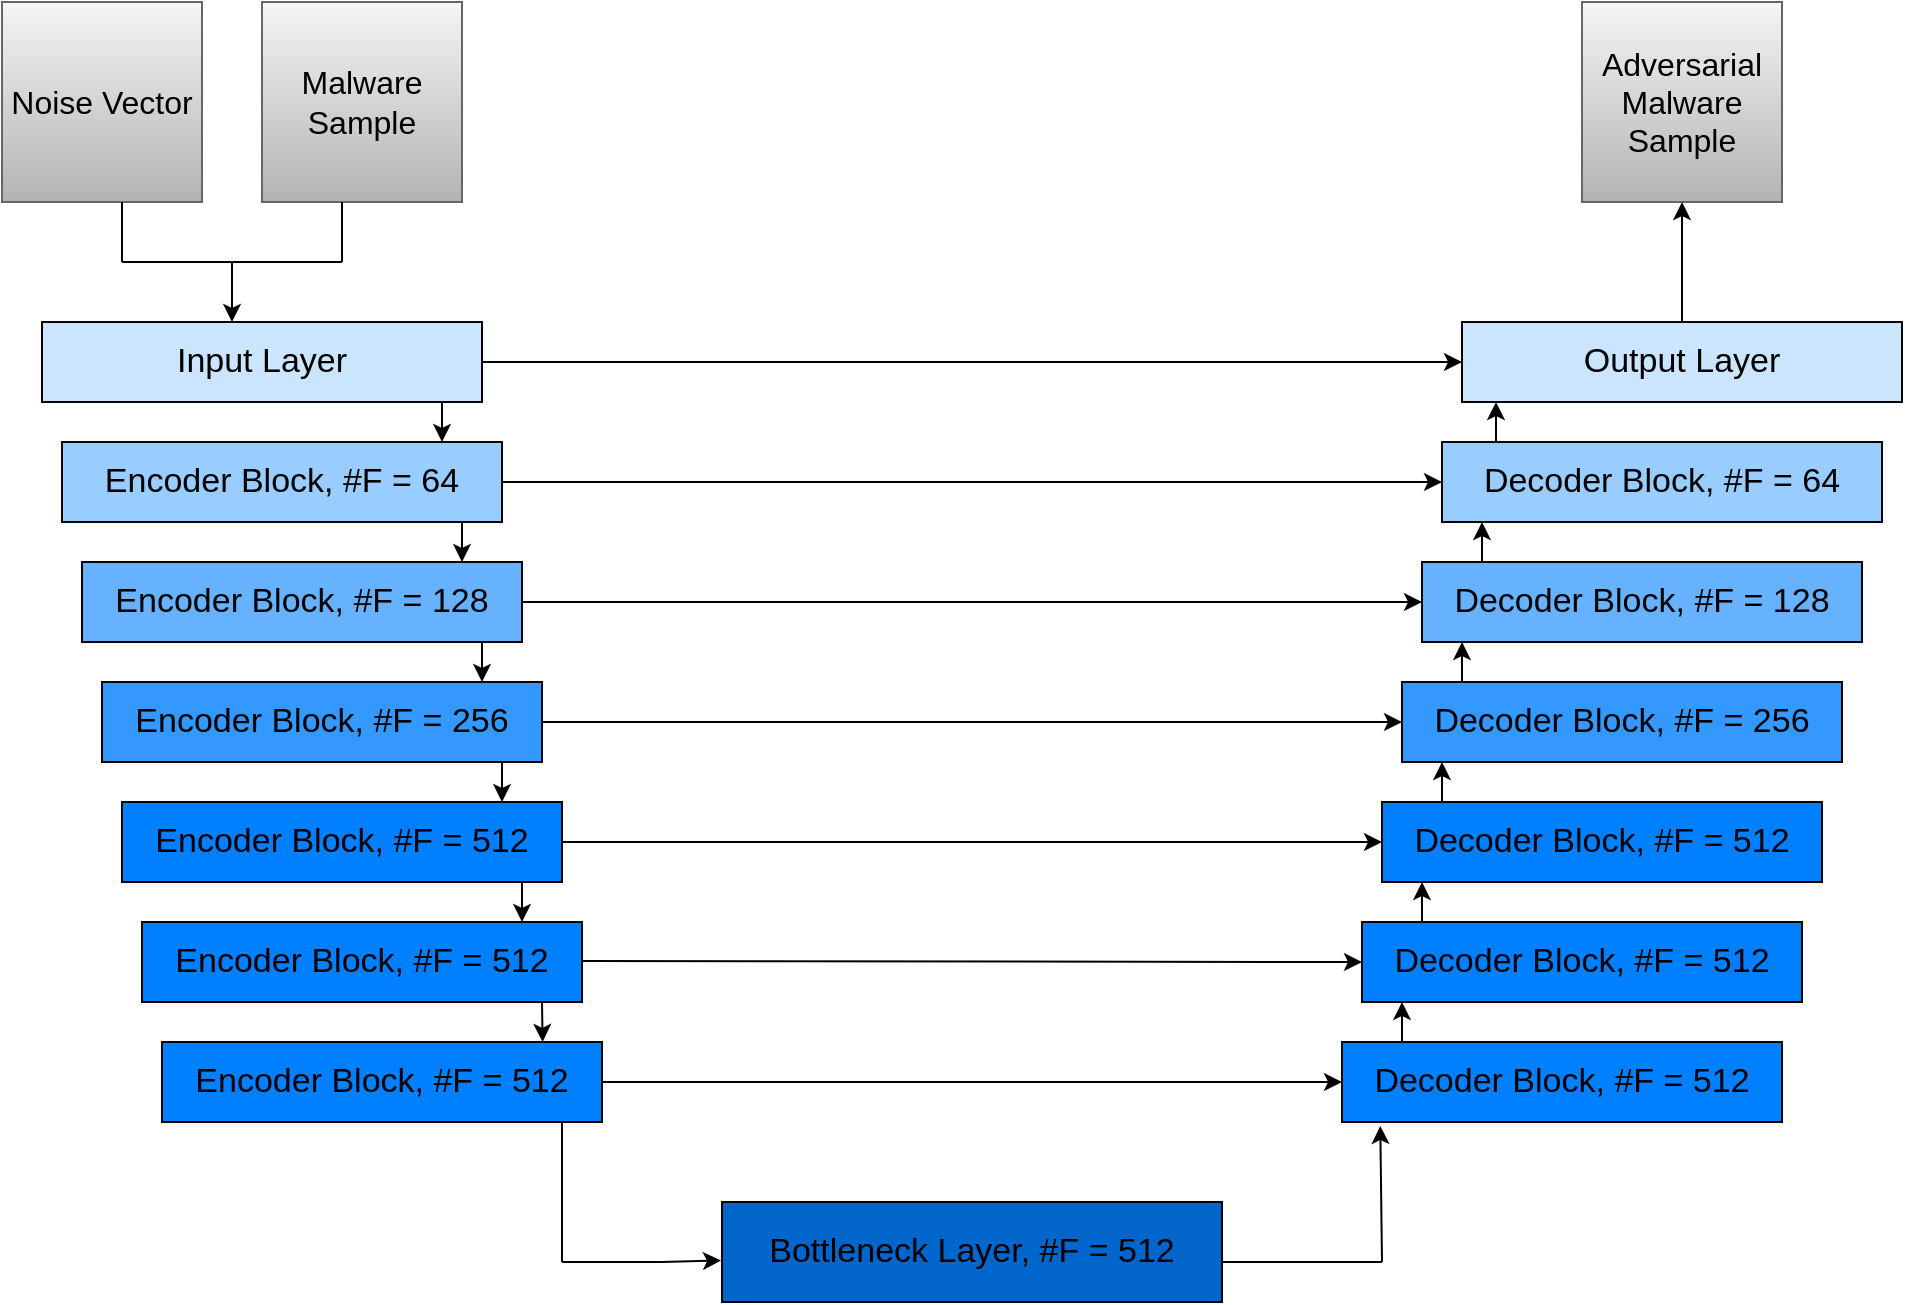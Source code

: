 <mxfile version="21.5.0" type="device">
  <diagram name="Page-1" id="ZWwhjqi4sdsqILkefYgQ">
    <mxGraphModel dx="1084" dy="1167" grid="1" gridSize="10" guides="1" tooltips="1" connect="1" arrows="1" fold="1" page="1" pageScale="1" pageWidth="827" pageHeight="1169" math="0" shadow="0">
      <root>
        <mxCell id="0" />
        <mxCell id="1" parent="0" />
        <mxCell id="iiUejpQT_IoH3Ai73_fj-1" value="&lt;font style=&quot;font-size: 16px;&quot;&gt;Noise Vector&lt;/font&gt;" style="rounded=0;whiteSpace=wrap;html=1;fillColor=#f5f5f5;gradientColor=#b3b3b3;strokeColor=#666666;" parent="1" vertex="1">
          <mxGeometry x="80" y="200" width="100" height="100" as="geometry" />
        </mxCell>
        <mxCell id="iiUejpQT_IoH3Ai73_fj-4" value="&lt;font style=&quot;font-size: 16px;&quot;&gt;Malware Sample&lt;/font&gt;" style="rounded=0;whiteSpace=wrap;html=1;fillColor=#f5f5f5;gradientColor=#b3b3b3;strokeColor=#666666;" parent="1" vertex="1">
          <mxGeometry x="210" y="200" width="100" height="100" as="geometry" />
        </mxCell>
        <mxCell id="iiUejpQT_IoH3Ai73_fj-5" value="&lt;font style=&quot;font-size: 17px;&quot;&gt;Input Layer&lt;/font&gt;" style="rounded=0;whiteSpace=wrap;html=1;fillColor=#CCE5FF;" parent="1" vertex="1">
          <mxGeometry x="100" y="360" width="220" height="40" as="geometry" />
        </mxCell>
        <mxCell id="iiUejpQT_IoH3Ai73_fj-24" value="" style="endArrow=none;html=1;rounded=0;" parent="1" edge="1">
          <mxGeometry width="50" height="50" relative="1" as="geometry">
            <mxPoint x="140" y="330" as="sourcePoint" />
            <mxPoint x="140" y="300" as="targetPoint" />
          </mxGeometry>
        </mxCell>
        <mxCell id="iiUejpQT_IoH3Ai73_fj-25" value="" style="endArrow=none;html=1;rounded=0;" parent="1" edge="1">
          <mxGeometry width="50" height="50" relative="1" as="geometry">
            <mxPoint x="250" y="330" as="sourcePoint" />
            <mxPoint x="250" y="300" as="targetPoint" />
          </mxGeometry>
        </mxCell>
        <mxCell id="iiUejpQT_IoH3Ai73_fj-26" value="" style="endArrow=none;html=1;rounded=0;" parent="1" edge="1">
          <mxGeometry width="50" height="50" relative="1" as="geometry">
            <mxPoint x="140" y="330" as="sourcePoint" />
            <mxPoint x="180" y="330" as="targetPoint" />
          </mxGeometry>
        </mxCell>
        <mxCell id="iiUejpQT_IoH3Ai73_fj-27" value="" style="endArrow=none;html=1;rounded=0;" parent="1" edge="1">
          <mxGeometry width="50" height="50" relative="1" as="geometry">
            <mxPoint x="210" y="330" as="sourcePoint" />
            <mxPoint x="250" y="330" as="targetPoint" />
          </mxGeometry>
        </mxCell>
        <mxCell id="iiUejpQT_IoH3Ai73_fj-28" value="" style="endArrow=none;html=1;rounded=0;" parent="1" edge="1">
          <mxGeometry width="50" height="50" relative="1" as="geometry">
            <mxPoint x="180" y="330" as="sourcePoint" />
            <mxPoint x="210" y="330" as="targetPoint" />
          </mxGeometry>
        </mxCell>
        <mxCell id="J-M-ponjF-od5S9jLfGf-1" value="&lt;span style=&quot;font-size: 17px;&quot;&gt;Encoder Block, #F = 64&lt;/span&gt;" style="rounded=0;whiteSpace=wrap;html=1;fillColor=#99CCFF;" vertex="1" parent="1">
          <mxGeometry x="110" y="420" width="220" height="40" as="geometry" />
        </mxCell>
        <mxCell id="J-M-ponjF-od5S9jLfGf-2" value="&lt;span style=&quot;font-size: 17px;&quot;&gt;Encoder Block, #F = 128&lt;/span&gt;" style="rounded=0;whiteSpace=wrap;html=1;fillColor=#66B2FF;" vertex="1" parent="1">
          <mxGeometry x="120" y="480" width="220" height="40" as="geometry" />
        </mxCell>
        <mxCell id="J-M-ponjF-od5S9jLfGf-3" value="&lt;span style=&quot;font-size: 17px;&quot;&gt;Encoder Block, #F = 256&lt;/span&gt;" style="rounded=0;whiteSpace=wrap;html=1;fillColor=#3399FF;" vertex="1" parent="1">
          <mxGeometry x="130" y="540" width="220" height="40" as="geometry" />
        </mxCell>
        <mxCell id="J-M-ponjF-od5S9jLfGf-4" value="&lt;span style=&quot;font-size: 17px;&quot;&gt;Encoder Block, #F = 512&lt;/span&gt;" style="rounded=0;whiteSpace=wrap;html=1;fillColor=#007FFF;" vertex="1" parent="1">
          <mxGeometry x="140" y="600" width="220" height="40" as="geometry" />
        </mxCell>
        <mxCell id="J-M-ponjF-od5S9jLfGf-5" value="&lt;span style=&quot;font-size: 17px;&quot;&gt;Encoder Block, #F = 512&lt;/span&gt;" style="rounded=0;whiteSpace=wrap;html=1;fillColor=#007FFF;" vertex="1" parent="1">
          <mxGeometry x="150" y="660" width="220" height="40" as="geometry" />
        </mxCell>
        <mxCell id="J-M-ponjF-od5S9jLfGf-6" value="&lt;span style=&quot;font-size: 17px;&quot;&gt;Encoder Block, #F = 512&lt;/span&gt;" style="rounded=0;whiteSpace=wrap;html=1;fillColor=#007FFF;" vertex="1" parent="1">
          <mxGeometry x="160" y="720" width="220" height="40" as="geometry" />
        </mxCell>
        <mxCell id="J-M-ponjF-od5S9jLfGf-7" value="&lt;span style=&quot;font-size: 17px;&quot;&gt;Bottleneck Layer, #F = 512&lt;/span&gt;" style="rounded=0;whiteSpace=wrap;html=1;fillColor=#0066CC;" vertex="1" parent="1">
          <mxGeometry x="440" y="800" width="250" height="50" as="geometry" />
        </mxCell>
        <mxCell id="J-M-ponjF-od5S9jLfGf-8" value="&lt;span style=&quot;font-size: 17px;&quot;&gt;Decoder Block, #F = 512&lt;/span&gt;" style="rounded=0;whiteSpace=wrap;html=1;fillColor=#007FFF;" vertex="1" parent="1">
          <mxGeometry x="750" y="720" width="220" height="40" as="geometry" />
        </mxCell>
        <mxCell id="J-M-ponjF-od5S9jLfGf-9" value="&lt;span style=&quot;font-size: 17px;&quot;&gt;Decoder Block, #F = 512&lt;/span&gt;" style="rounded=0;whiteSpace=wrap;html=1;fillColor=#007FFF;" vertex="1" parent="1">
          <mxGeometry x="760" y="660" width="220" height="40" as="geometry" />
        </mxCell>
        <mxCell id="J-M-ponjF-od5S9jLfGf-11" value="&lt;span style=&quot;font-size: 17px;&quot;&gt;Decoder Block, #F = 512&lt;/span&gt;" style="rounded=0;whiteSpace=wrap;html=1;fillColor=#007FFF;" vertex="1" parent="1">
          <mxGeometry x="770" y="600" width="220" height="40" as="geometry" />
        </mxCell>
        <mxCell id="J-M-ponjF-od5S9jLfGf-12" value="&lt;span style=&quot;font-size: 17px;&quot;&gt;Decoder Block, #F = 256&lt;/span&gt;" style="rounded=0;whiteSpace=wrap;html=1;fillColor=#3399FF;" vertex="1" parent="1">
          <mxGeometry x="780" y="540" width="220" height="40" as="geometry" />
        </mxCell>
        <mxCell id="J-M-ponjF-od5S9jLfGf-13" value="&lt;span style=&quot;font-size: 17px;&quot;&gt;Decoder Block, #F = 128&lt;/span&gt;" style="rounded=0;whiteSpace=wrap;html=1;fillColor=#66B2FF;" vertex="1" parent="1">
          <mxGeometry x="790" y="480" width="220" height="40" as="geometry" />
        </mxCell>
        <mxCell id="J-M-ponjF-od5S9jLfGf-14" value="&lt;span style=&quot;font-size: 17px;&quot;&gt;Decoder Block, #F = 64&lt;/span&gt;" style="rounded=0;whiteSpace=wrap;html=1;fillColor=#99CCFF;" vertex="1" parent="1">
          <mxGeometry x="800" y="420" width="220" height="40" as="geometry" />
        </mxCell>
        <mxCell id="J-M-ponjF-od5S9jLfGf-15" value="&lt;span style=&quot;font-size: 17px;&quot;&gt;Output Layer&lt;/span&gt;" style="rounded=0;whiteSpace=wrap;html=1;fillColor=#CCE5FF;" vertex="1" parent="1">
          <mxGeometry x="810" y="360" width="220" height="40" as="geometry" />
        </mxCell>
        <mxCell id="J-M-ponjF-od5S9jLfGf-16" value="&lt;font style=&quot;font-size: 16px;&quot;&gt;Adversarial Malware Sample&lt;/font&gt;" style="rounded=0;whiteSpace=wrap;html=1;fillColor=#f5f5f5;gradientColor=#b3b3b3;strokeColor=#666666;" vertex="1" parent="1">
          <mxGeometry x="870" y="200" width="100" height="100" as="geometry" />
        </mxCell>
        <mxCell id="J-M-ponjF-od5S9jLfGf-17" value="" style="endArrow=classic;html=1;rounded=0;" edge="1" parent="1">
          <mxGeometry width="50" height="50" relative="1" as="geometry">
            <mxPoint x="195" y="330" as="sourcePoint" />
            <mxPoint x="195" y="360" as="targetPoint" />
          </mxGeometry>
        </mxCell>
        <mxCell id="J-M-ponjF-od5S9jLfGf-20" value="" style="endArrow=classic;html=1;rounded=0;entryX=0.865;entryY=-0.001;entryDx=0;entryDy=0;entryPerimeter=0;" edge="1" parent="1" target="J-M-ponjF-od5S9jLfGf-6">
          <mxGeometry width="50" height="50" relative="1" as="geometry">
            <mxPoint x="350" y="700" as="sourcePoint" />
            <mxPoint x="400" y="650" as="targetPoint" />
          </mxGeometry>
        </mxCell>
        <mxCell id="J-M-ponjF-od5S9jLfGf-21" value="" style="endArrow=classic;html=1;rounded=0;entryX=0.865;entryY=-0.001;entryDx=0;entryDy=0;entryPerimeter=0;" edge="1" parent="1">
          <mxGeometry width="50" height="50" relative="1" as="geometry">
            <mxPoint x="340" y="640" as="sourcePoint" />
            <mxPoint x="340" y="660" as="targetPoint" />
          </mxGeometry>
        </mxCell>
        <mxCell id="J-M-ponjF-od5S9jLfGf-22" value="" style="endArrow=classic;html=1;rounded=0;entryX=0.865;entryY=-0.001;entryDx=0;entryDy=0;entryPerimeter=0;" edge="1" parent="1">
          <mxGeometry width="50" height="50" relative="1" as="geometry">
            <mxPoint x="330" y="580" as="sourcePoint" />
            <mxPoint x="330" y="600" as="targetPoint" />
          </mxGeometry>
        </mxCell>
        <mxCell id="J-M-ponjF-od5S9jLfGf-23" value="" style="endArrow=classic;html=1;rounded=0;entryX=0.865;entryY=-0.001;entryDx=0;entryDy=0;entryPerimeter=0;" edge="1" parent="1">
          <mxGeometry width="50" height="50" relative="1" as="geometry">
            <mxPoint x="320" y="520" as="sourcePoint" />
            <mxPoint x="320" y="540" as="targetPoint" />
          </mxGeometry>
        </mxCell>
        <mxCell id="J-M-ponjF-od5S9jLfGf-24" value="" style="endArrow=classic;html=1;rounded=0;entryX=0.865;entryY=-0.001;entryDx=0;entryDy=0;entryPerimeter=0;" edge="1" parent="1">
          <mxGeometry width="50" height="50" relative="1" as="geometry">
            <mxPoint x="310" y="460" as="sourcePoint" />
            <mxPoint x="310" y="480" as="targetPoint" />
          </mxGeometry>
        </mxCell>
        <mxCell id="J-M-ponjF-od5S9jLfGf-25" value="" style="endArrow=classic;html=1;rounded=0;entryX=0.865;entryY=-0.001;entryDx=0;entryDy=0;entryPerimeter=0;" edge="1" parent="1">
          <mxGeometry width="50" height="50" relative="1" as="geometry">
            <mxPoint x="300" y="400" as="sourcePoint" />
            <mxPoint x="300" y="420" as="targetPoint" />
            <Array as="points">
              <mxPoint x="300" y="410" />
            </Array>
          </mxGeometry>
        </mxCell>
        <mxCell id="J-M-ponjF-od5S9jLfGf-26" value="" style="endArrow=classic;html=1;rounded=0;entryX=0.865;entryY=-0.001;entryDx=0;entryDy=0;entryPerimeter=0;" edge="1" parent="1">
          <mxGeometry width="50" height="50" relative="1" as="geometry">
            <mxPoint x="780" y="720" as="sourcePoint" />
            <mxPoint x="780" y="700" as="targetPoint" />
          </mxGeometry>
        </mxCell>
        <mxCell id="J-M-ponjF-od5S9jLfGf-27" value="" style="endArrow=classic;html=1;rounded=0;entryX=0.865;entryY=-0.001;entryDx=0;entryDy=0;entryPerimeter=0;" edge="1" parent="1">
          <mxGeometry width="50" height="50" relative="1" as="geometry">
            <mxPoint x="790" y="660" as="sourcePoint" />
            <mxPoint x="790" y="640" as="targetPoint" />
          </mxGeometry>
        </mxCell>
        <mxCell id="J-M-ponjF-od5S9jLfGf-28" value="" style="endArrow=classic;html=1;rounded=0;entryX=0.865;entryY=-0.001;entryDx=0;entryDy=0;entryPerimeter=0;" edge="1" parent="1">
          <mxGeometry width="50" height="50" relative="1" as="geometry">
            <mxPoint x="800" y="600" as="sourcePoint" />
            <mxPoint x="800" y="580" as="targetPoint" />
          </mxGeometry>
        </mxCell>
        <mxCell id="J-M-ponjF-od5S9jLfGf-29" value="" style="endArrow=classic;html=1;rounded=0;entryX=0.865;entryY=-0.001;entryDx=0;entryDy=0;entryPerimeter=0;" edge="1" parent="1">
          <mxGeometry width="50" height="50" relative="1" as="geometry">
            <mxPoint x="810" y="540" as="sourcePoint" />
            <mxPoint x="810" y="520" as="targetPoint" />
          </mxGeometry>
        </mxCell>
        <mxCell id="J-M-ponjF-od5S9jLfGf-30" value="" style="endArrow=classic;html=1;rounded=0;entryX=0.865;entryY=-0.001;entryDx=0;entryDy=0;entryPerimeter=0;" edge="1" parent="1">
          <mxGeometry width="50" height="50" relative="1" as="geometry">
            <mxPoint x="820" y="480" as="sourcePoint" />
            <mxPoint x="820" y="460" as="targetPoint" />
          </mxGeometry>
        </mxCell>
        <mxCell id="J-M-ponjF-od5S9jLfGf-31" value="" style="endArrow=classic;html=1;rounded=0;entryX=0.865;entryY=-0.001;entryDx=0;entryDy=0;entryPerimeter=0;" edge="1" parent="1">
          <mxGeometry width="50" height="50" relative="1" as="geometry">
            <mxPoint x="827" y="420" as="sourcePoint" />
            <mxPoint x="827" y="400" as="targetPoint" />
          </mxGeometry>
        </mxCell>
        <mxCell id="J-M-ponjF-od5S9jLfGf-33" value="" style="endArrow=classic;html=1;rounded=0;entryX=0.5;entryY=1;entryDx=0;entryDy=0;" edge="1" parent="1" target="J-M-ponjF-od5S9jLfGf-16">
          <mxGeometry width="50" height="50" relative="1" as="geometry">
            <mxPoint x="920" y="360" as="sourcePoint" />
            <mxPoint x="970" y="310" as="targetPoint" />
          </mxGeometry>
        </mxCell>
        <mxCell id="J-M-ponjF-od5S9jLfGf-36" value="" style="endArrow=classic;html=1;rounded=0;entryX=-0.002;entryY=0.585;entryDx=0;entryDy=0;entryPerimeter=0;" edge="1" parent="1" target="J-M-ponjF-od5S9jLfGf-7">
          <mxGeometry width="50" height="50" relative="1" as="geometry">
            <mxPoint x="360" y="830" as="sourcePoint" />
            <mxPoint x="410" y="770" as="targetPoint" />
            <Array as="points">
              <mxPoint x="410" y="830" />
            </Array>
          </mxGeometry>
        </mxCell>
        <mxCell id="J-M-ponjF-od5S9jLfGf-37" value="" style="endArrow=none;html=1;rounded=0;" edge="1" parent="1">
          <mxGeometry width="50" height="50" relative="1" as="geometry">
            <mxPoint x="360" y="830" as="sourcePoint" />
            <mxPoint x="360" y="760" as="targetPoint" />
          </mxGeometry>
        </mxCell>
        <mxCell id="J-M-ponjF-od5S9jLfGf-38" value="" style="endArrow=none;html=1;rounded=0;" edge="1" parent="1">
          <mxGeometry width="50" height="50" relative="1" as="geometry">
            <mxPoint x="690" y="830" as="sourcePoint" />
            <mxPoint x="770" y="830" as="targetPoint" />
          </mxGeometry>
        </mxCell>
        <mxCell id="J-M-ponjF-od5S9jLfGf-39" value="" style="endArrow=classic;html=1;rounded=0;entryX=0.087;entryY=1.05;entryDx=0;entryDy=0;entryPerimeter=0;" edge="1" parent="1" target="J-M-ponjF-od5S9jLfGf-8">
          <mxGeometry width="50" height="50" relative="1" as="geometry">
            <mxPoint x="770" y="830" as="sourcePoint" />
            <mxPoint x="820" y="780" as="targetPoint" />
          </mxGeometry>
        </mxCell>
        <mxCell id="J-M-ponjF-od5S9jLfGf-40" value="" style="endArrow=classic;html=1;rounded=0;entryX=0;entryY=0.5;entryDx=0;entryDy=0;" edge="1" parent="1" target="J-M-ponjF-od5S9jLfGf-8">
          <mxGeometry width="50" height="50" relative="1" as="geometry">
            <mxPoint x="380" y="740" as="sourcePoint" />
            <mxPoint x="430" y="690" as="targetPoint" />
          </mxGeometry>
        </mxCell>
        <mxCell id="J-M-ponjF-od5S9jLfGf-41" value="" style="endArrow=classic;html=1;rounded=0;entryX=0;entryY=0.5;entryDx=0;entryDy=0;" edge="1" parent="1" target="J-M-ponjF-od5S9jLfGf-9">
          <mxGeometry width="50" height="50" relative="1" as="geometry">
            <mxPoint x="370" y="679.55" as="sourcePoint" />
            <mxPoint x="740" y="679.55" as="targetPoint" />
          </mxGeometry>
        </mxCell>
        <mxCell id="J-M-ponjF-od5S9jLfGf-42" value="" style="endArrow=classic;html=1;rounded=0;entryX=0;entryY=0.5;entryDx=0;entryDy=0;" edge="1" parent="1" target="J-M-ponjF-od5S9jLfGf-11">
          <mxGeometry width="50" height="50" relative="1" as="geometry">
            <mxPoint x="360" y="620" as="sourcePoint" />
            <mxPoint x="410" y="570" as="targetPoint" />
          </mxGeometry>
        </mxCell>
        <mxCell id="J-M-ponjF-od5S9jLfGf-43" value="" style="endArrow=classic;html=1;rounded=0;entryX=0;entryY=0.5;entryDx=0;entryDy=0;" edge="1" parent="1" target="J-M-ponjF-od5S9jLfGf-12">
          <mxGeometry width="50" height="50" relative="1" as="geometry">
            <mxPoint x="350" y="560" as="sourcePoint" />
            <mxPoint x="400" y="510" as="targetPoint" />
          </mxGeometry>
        </mxCell>
        <mxCell id="J-M-ponjF-od5S9jLfGf-44" value="" style="endArrow=classic;html=1;rounded=0;entryX=0;entryY=0.5;entryDx=0;entryDy=0;" edge="1" parent="1" target="J-M-ponjF-od5S9jLfGf-13">
          <mxGeometry width="50" height="50" relative="1" as="geometry">
            <mxPoint x="340" y="500" as="sourcePoint" />
            <mxPoint x="390" y="450" as="targetPoint" />
          </mxGeometry>
        </mxCell>
        <mxCell id="J-M-ponjF-od5S9jLfGf-45" value="" style="endArrow=classic;html=1;rounded=0;entryX=0;entryY=0.5;entryDx=0;entryDy=0;" edge="1" parent="1" target="J-M-ponjF-od5S9jLfGf-14">
          <mxGeometry width="50" height="50" relative="1" as="geometry">
            <mxPoint x="330" y="440" as="sourcePoint" />
            <mxPoint x="380" y="390" as="targetPoint" />
          </mxGeometry>
        </mxCell>
        <mxCell id="J-M-ponjF-od5S9jLfGf-46" value="" style="endArrow=classic;html=1;rounded=0;entryX=0;entryY=0.5;entryDx=0;entryDy=0;" edge="1" parent="1" target="J-M-ponjF-od5S9jLfGf-15">
          <mxGeometry width="50" height="50" relative="1" as="geometry">
            <mxPoint x="320" y="380" as="sourcePoint" />
            <mxPoint x="370" y="330" as="targetPoint" />
          </mxGeometry>
        </mxCell>
      </root>
    </mxGraphModel>
  </diagram>
</mxfile>
